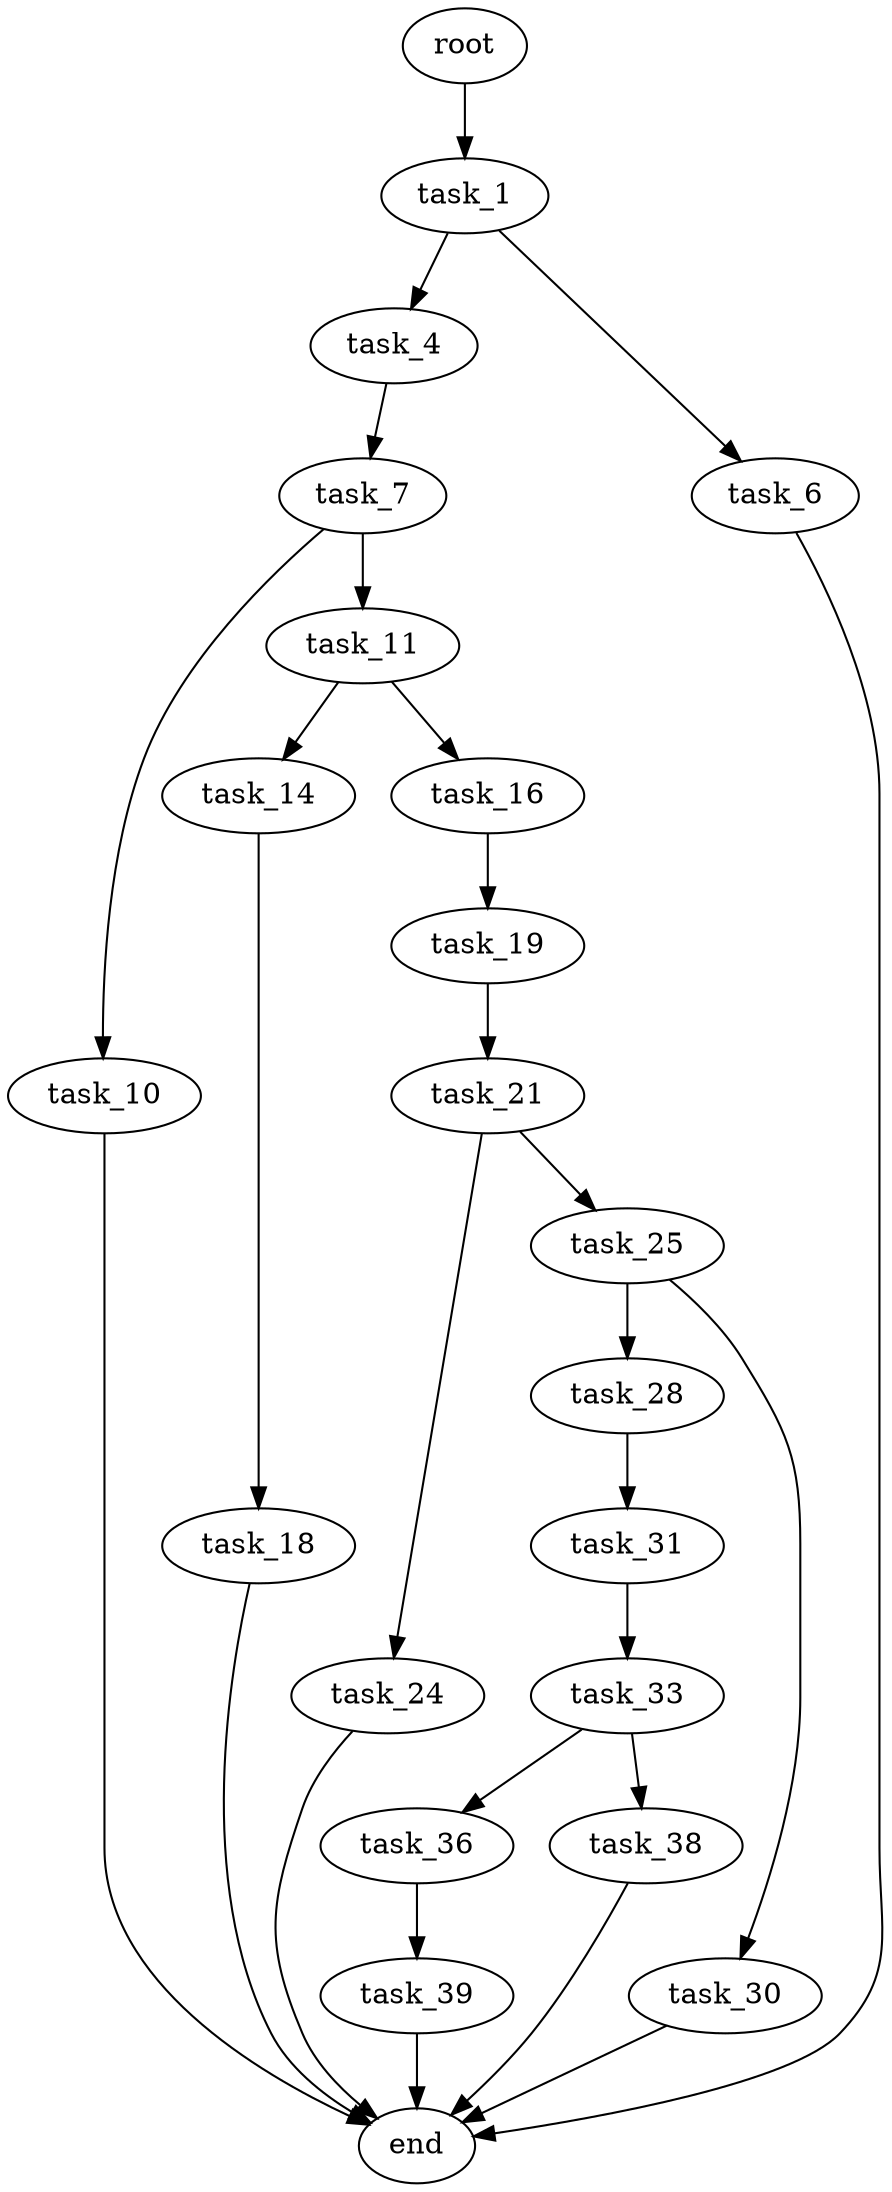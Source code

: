 digraph G {
  root [size="0.000000"];
  task_1 [size="240284301724.000000"];
  task_4 [size="5834477815.000000"];
  task_6 [size="231928233984.000000"];
  task_7 [size="2020533871.000000"];
  end [size="0.000000"];
  task_10 [size="20774248170.000000"];
  task_11 [size="139977382212.000000"];
  task_14 [size="134217728000.000000"];
  task_16 [size="4186157095.000000"];
  task_18 [size="549755813888.000000"];
  task_19 [size="6835680915.000000"];
  task_21 [size="549755813888.000000"];
  task_24 [size="5500782188.000000"];
  task_25 [size="368293445632.000000"];
  task_28 [size="1457236570.000000"];
  task_30 [size="23668268530.000000"];
  task_31 [size="4549119319.000000"];
  task_33 [size="8589934592.000000"];
  task_36 [size="889004663532.000000"];
  task_38 [size="28991029248.000000"];
  task_39 [size="947809256021.000000"];

  root -> task_1 [size="1.000000"];
  task_1 -> task_4 [size="301989888.000000"];
  task_1 -> task_6 [size="301989888.000000"];
  task_4 -> task_7 [size="209715200.000000"];
  task_6 -> end [size="1.000000"];
  task_7 -> task_10 [size="33554432.000000"];
  task_7 -> task_11 [size="33554432.000000"];
  task_10 -> end [size="1.000000"];
  task_11 -> task_14 [size="134217728.000000"];
  task_11 -> task_16 [size="134217728.000000"];
  task_14 -> task_18 [size="209715200.000000"];
  task_16 -> task_19 [size="75497472.000000"];
  task_18 -> end [size="1.000000"];
  task_19 -> task_21 [size="33554432.000000"];
  task_21 -> task_24 [size="536870912.000000"];
  task_21 -> task_25 [size="536870912.000000"];
  task_24 -> end [size="1.000000"];
  task_25 -> task_28 [size="411041792.000000"];
  task_25 -> task_30 [size="411041792.000000"];
  task_28 -> task_31 [size="33554432.000000"];
  task_30 -> end [size="1.000000"];
  task_31 -> task_33 [size="411041792.000000"];
  task_33 -> task_36 [size="33554432.000000"];
  task_33 -> task_38 [size="33554432.000000"];
  task_36 -> task_39 [size="838860800.000000"];
  task_38 -> end [size="1.000000"];
  task_39 -> end [size="1.000000"];
}
